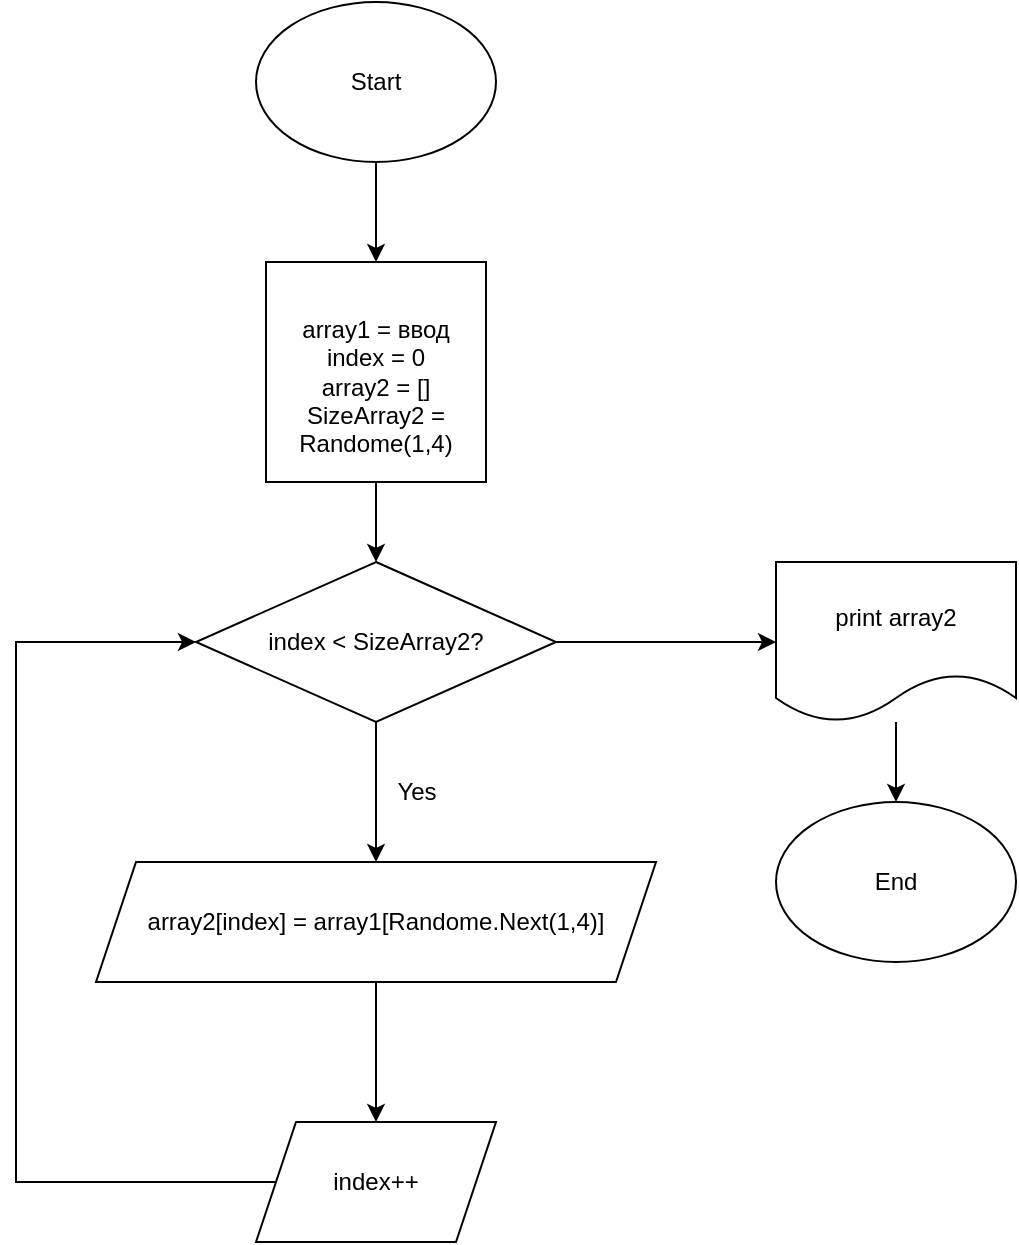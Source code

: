 <mxfile version="20.6.2" type="device"><diagram id="SNUBMGrMbpeG5SAg8Tk4" name="Страница 1"><mxGraphModel dx="624" dy="826" grid="1" gridSize="10" guides="1" tooltips="1" connect="1" arrows="1" fold="1" page="1" pageScale="1" pageWidth="3300" pageHeight="4681" math="0" shadow="0"><root><mxCell id="0"/><mxCell id="1" parent="0"/><mxCell id="arGxCDIYwKMHDWRMo3Z4-3" style="edgeStyle=orthogonalEdgeStyle;rounded=0;orthogonalLoop=1;jettySize=auto;html=1;entryX=0.5;entryY=0;entryDx=0;entryDy=0;" parent="1" source="arGxCDIYwKMHDWRMo3Z4-1" target="arGxCDIYwKMHDWRMo3Z4-2" edge="1"><mxGeometry relative="1" as="geometry"/></mxCell><mxCell id="arGxCDIYwKMHDWRMo3Z4-1" value="Start" style="ellipse;whiteSpace=wrap;html=1;" parent="1" vertex="1"><mxGeometry x="180" y="40" width="120" height="80" as="geometry"/></mxCell><mxCell id="arGxCDIYwKMHDWRMo3Z4-5" style="edgeStyle=orthogonalEdgeStyle;rounded=0;orthogonalLoop=1;jettySize=auto;html=1;exitX=0.5;exitY=1;exitDx=0;exitDy=0;entryX=0.5;entryY=0;entryDx=0;entryDy=0;" parent="1" source="arGxCDIYwKMHDWRMo3Z4-2" edge="1"><mxGeometry relative="1" as="geometry"><mxPoint x="240" y="320" as="targetPoint"/></mxGeometry></mxCell><mxCell id="arGxCDIYwKMHDWRMo3Z4-2" value="&lt;br&gt;array1 = ввод&lt;br&gt;index = 0&lt;br&gt;array2 = []&lt;br&gt;SizeArray2 = Randome(1,4)" style="whiteSpace=wrap;html=1;aspect=fixed;" parent="1" vertex="1"><mxGeometry x="185" y="170" width="110" height="110" as="geometry"/></mxCell><mxCell id="arGxCDIYwKMHDWRMo3Z4-10" style="edgeStyle=orthogonalEdgeStyle;rounded=0;orthogonalLoop=1;jettySize=auto;html=1;exitX=0.5;exitY=1;exitDx=0;exitDy=0;entryX=0.5;entryY=0;entryDx=0;entryDy=0;" parent="1" source="arGxCDIYwKMHDWRMo3Z4-8" target="arGxCDIYwKMHDWRMo3Z4-9" edge="1"><mxGeometry relative="1" as="geometry"/></mxCell><mxCell id="arGxCDIYwKMHDWRMo3Z4-16" style="edgeStyle=orthogonalEdgeStyle;rounded=0;orthogonalLoop=1;jettySize=auto;html=1;exitX=1;exitY=0.5;exitDx=0;exitDy=0;entryX=0;entryY=0.5;entryDx=0;entryDy=0;" parent="1" source="arGxCDIYwKMHDWRMo3Z4-8" target="arGxCDIYwKMHDWRMo3Z4-15" edge="1"><mxGeometry relative="1" as="geometry"/></mxCell><mxCell id="arGxCDIYwKMHDWRMo3Z4-8" value="index &amp;lt; SizeArray2?" style="rhombus;whiteSpace=wrap;html=1;" parent="1" vertex="1"><mxGeometry x="150" y="320" width="180" height="80" as="geometry"/></mxCell><mxCell id="arGxCDIYwKMHDWRMo3Z4-13" style="edgeStyle=orthogonalEdgeStyle;rounded=0;orthogonalLoop=1;jettySize=auto;html=1;exitX=0.5;exitY=1;exitDx=0;exitDy=0;entryX=0.5;entryY=0;entryDx=0;entryDy=0;" parent="1" source="arGxCDIYwKMHDWRMo3Z4-9" target="arGxCDIYwKMHDWRMo3Z4-12" edge="1"><mxGeometry relative="1" as="geometry"/></mxCell><mxCell id="arGxCDIYwKMHDWRMo3Z4-9" value="array2[index] = array1[Randome.Next(1,4)]" style="shape=parallelogram;perimeter=parallelogramPerimeter;whiteSpace=wrap;html=1;fixedSize=1;" parent="1" vertex="1"><mxGeometry x="100" y="470" width="280" height="60" as="geometry"/></mxCell><mxCell id="arGxCDIYwKMHDWRMo3Z4-11" value="Yes" style="text;html=1;align=center;verticalAlign=middle;resizable=0;points=[];autosize=1;strokeColor=none;fillColor=none;" parent="1" vertex="1"><mxGeometry x="240" y="420" width="40" height="30" as="geometry"/></mxCell><mxCell id="arGxCDIYwKMHDWRMo3Z4-14" style="edgeStyle=orthogonalEdgeStyle;rounded=0;orthogonalLoop=1;jettySize=auto;html=1;exitX=0;exitY=0.5;exitDx=0;exitDy=0;entryX=0;entryY=0.5;entryDx=0;entryDy=0;" parent="1" source="arGxCDIYwKMHDWRMo3Z4-12" target="arGxCDIYwKMHDWRMo3Z4-8" edge="1"><mxGeometry relative="1" as="geometry"><Array as="points"><mxPoint x="60" y="630"/><mxPoint x="60" y="360"/></Array></mxGeometry></mxCell><mxCell id="arGxCDIYwKMHDWRMo3Z4-12" value="index++" style="shape=parallelogram;perimeter=parallelogramPerimeter;whiteSpace=wrap;html=1;fixedSize=1;" parent="1" vertex="1"><mxGeometry x="180" y="600" width="120" height="60" as="geometry"/></mxCell><mxCell id="arGxCDIYwKMHDWRMo3Z4-18" style="edgeStyle=orthogonalEdgeStyle;rounded=0;orthogonalLoop=1;jettySize=auto;html=1;entryX=0.5;entryY=0;entryDx=0;entryDy=0;" parent="1" source="arGxCDIYwKMHDWRMo3Z4-15" target="arGxCDIYwKMHDWRMo3Z4-17" edge="1"><mxGeometry relative="1" as="geometry"/></mxCell><mxCell id="arGxCDIYwKMHDWRMo3Z4-15" value="print array2" style="shape=document;whiteSpace=wrap;html=1;boundedLbl=1;" parent="1" vertex="1"><mxGeometry x="440" y="320" width="120" height="80" as="geometry"/></mxCell><mxCell id="arGxCDIYwKMHDWRMo3Z4-17" value="End" style="ellipse;whiteSpace=wrap;html=1;" parent="1" vertex="1"><mxGeometry x="440" y="440" width="120" height="80" as="geometry"/></mxCell></root></mxGraphModel></diagram></mxfile>